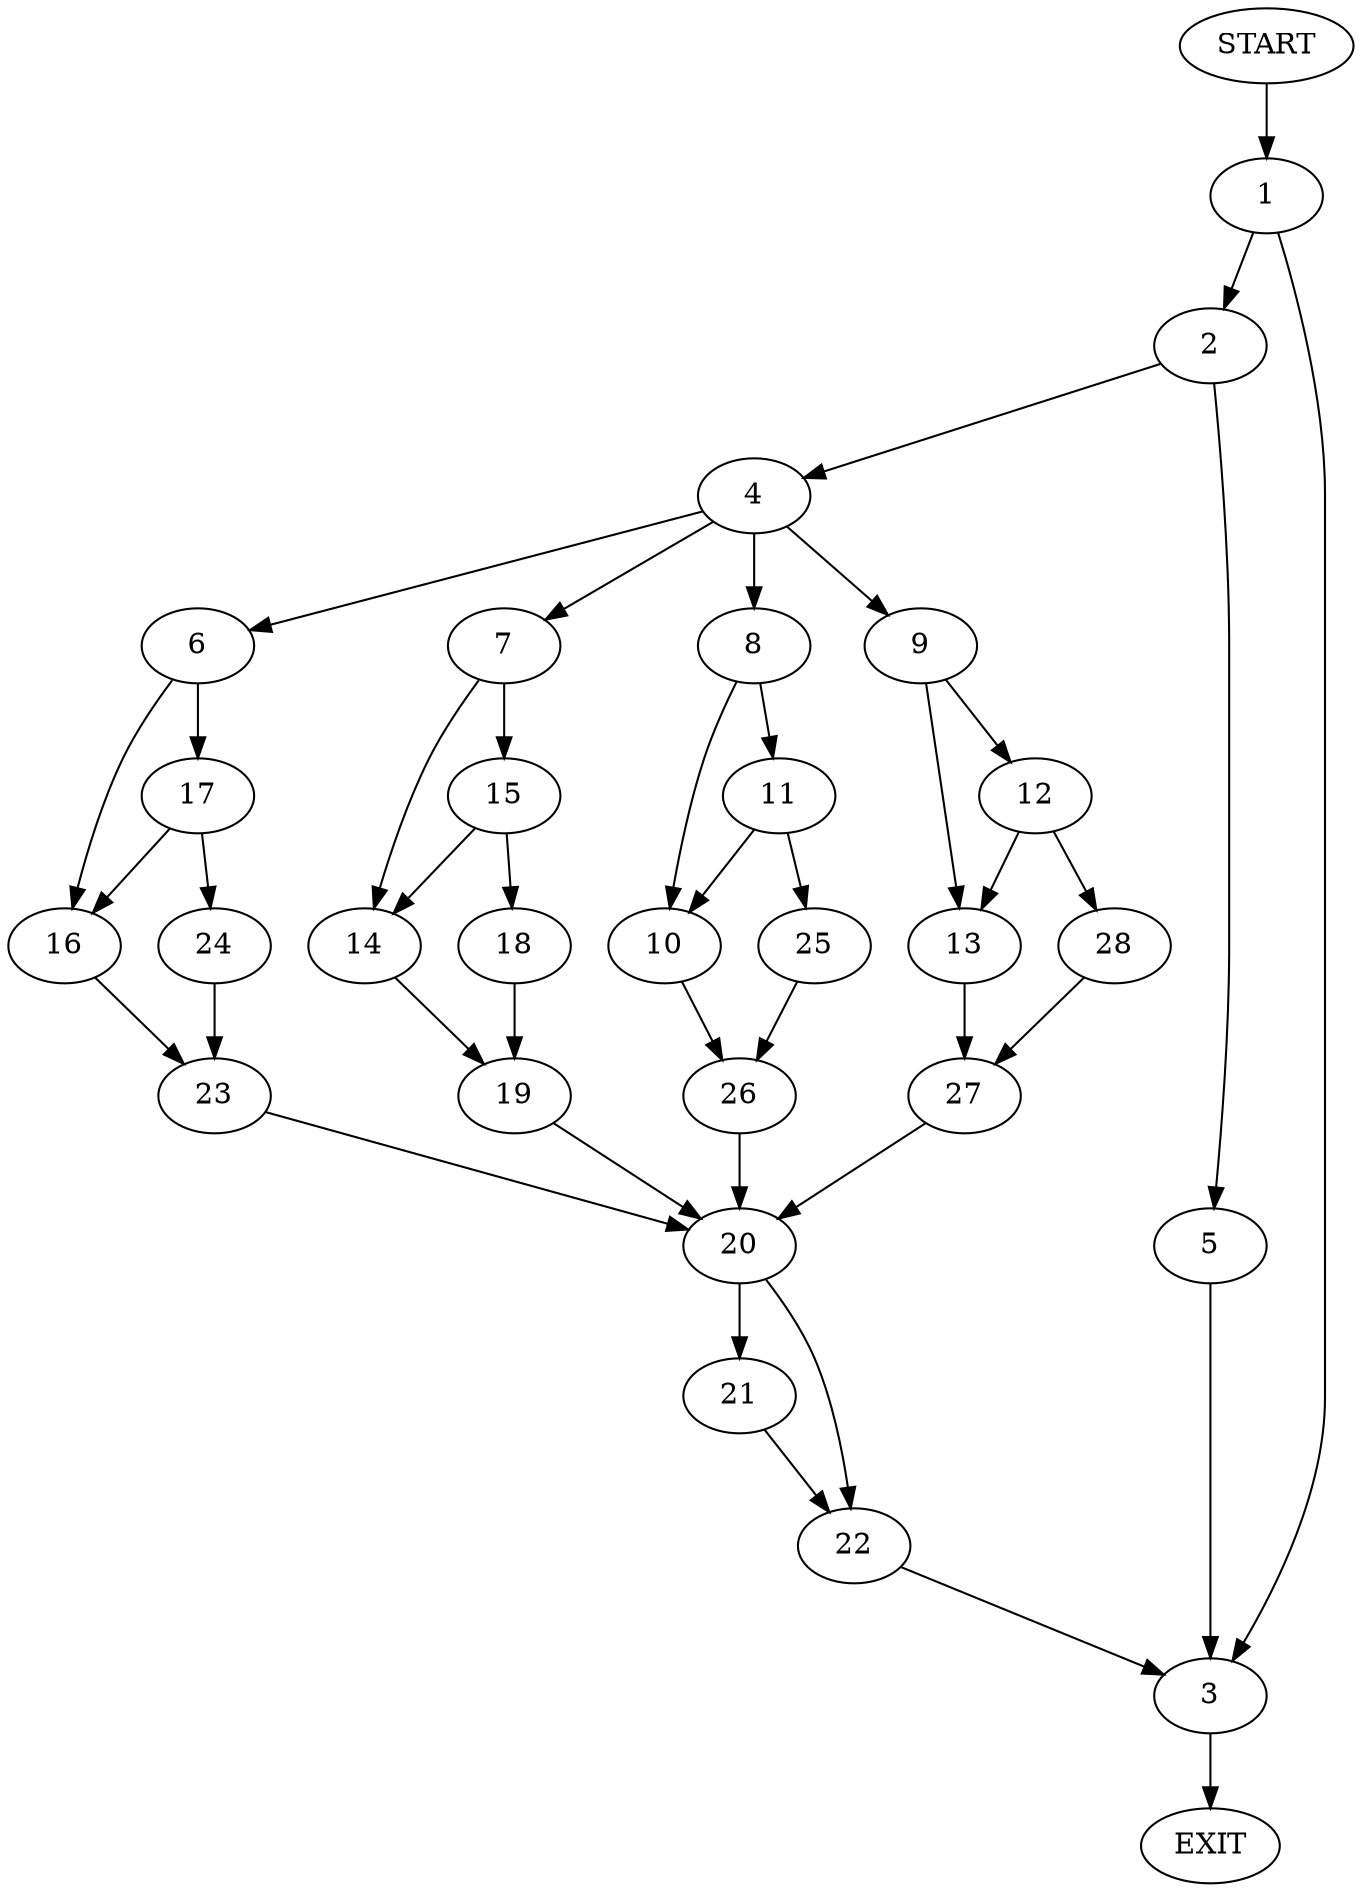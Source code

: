 digraph {
0 [label="START"]
29 [label="EXIT"]
0 -> 1
1 -> 2
1 -> 3
2 -> 4
2 -> 5
3 -> 29
5 -> 3
4 -> 6
4 -> 7
4 -> 8
4 -> 9
8 -> 10
8 -> 11
9 -> 12
9 -> 13
7 -> 14
7 -> 15
6 -> 16
6 -> 17
15 -> 14
15 -> 18
14 -> 19
18 -> 19
19 -> 20
20 -> 21
20 -> 22
16 -> 23
17 -> 16
17 -> 24
24 -> 23
23 -> 20
11 -> 10
11 -> 25
10 -> 26
25 -> 26
26 -> 20
13 -> 27
12 -> 13
12 -> 28
28 -> 27
27 -> 20
22 -> 3
21 -> 22
}
